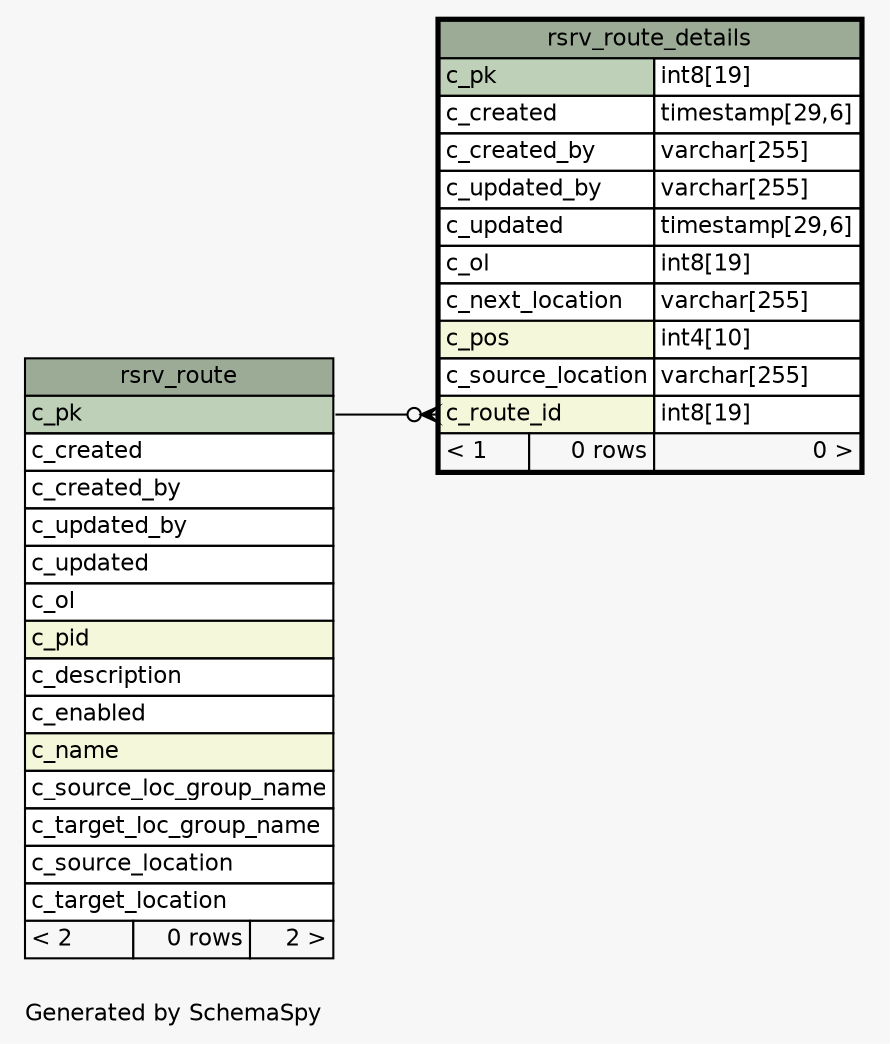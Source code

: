 // dot 2.43.0 on Linux 5.15.0-1033-azure
// SchemaSpy rev Unknown
digraph "oneDegreeRelationshipsDiagram" {
  graph [
    rankdir="RL"
    bgcolor="#f7f7f7"
    label="\nGenerated by SchemaSpy"
    labeljust="l"
    nodesep="0.18"
    ranksep="0.46"
    fontname="Helvetica"
    fontsize="11"
  ];
  node [
    fontname="Helvetica"
    fontsize="11"
    shape="plaintext"
  ];
  edge [
    arrowsize="0.8"
  ];
  "rsrv_route_details":"c_route_id":w -> "rsrv_route":"c_pk":e [arrowhead=none dir=back arrowtail=crowodot];
  "rsrv_route" [
    label=<
    <TABLE BORDER="0" CELLBORDER="1" CELLSPACING="0" BGCOLOR="#ffffff">
      <TR><TD COLSPAN="3" BGCOLOR="#9bab96" ALIGN="CENTER">rsrv_route</TD></TR>
      <TR><TD PORT="c_pk" COLSPAN="3" BGCOLOR="#bed1b8" ALIGN="LEFT">c_pk</TD></TR>
      <TR><TD PORT="c_created" COLSPAN="3" ALIGN="LEFT">c_created</TD></TR>
      <TR><TD PORT="c_created_by" COLSPAN="3" ALIGN="LEFT">c_created_by</TD></TR>
      <TR><TD PORT="c_updated_by" COLSPAN="3" ALIGN="LEFT">c_updated_by</TD></TR>
      <TR><TD PORT="c_updated" COLSPAN="3" ALIGN="LEFT">c_updated</TD></TR>
      <TR><TD PORT="c_ol" COLSPAN="3" ALIGN="LEFT">c_ol</TD></TR>
      <TR><TD PORT="c_pid" COLSPAN="3" BGCOLOR="#f4f7da" ALIGN="LEFT">c_pid</TD></TR>
      <TR><TD PORT="c_description" COLSPAN="3" ALIGN="LEFT">c_description</TD></TR>
      <TR><TD PORT="c_enabled" COLSPAN="3" ALIGN="LEFT">c_enabled</TD></TR>
      <TR><TD PORT="c_name" COLSPAN="3" BGCOLOR="#f4f7da" ALIGN="LEFT">c_name</TD></TR>
      <TR><TD PORT="c_source_loc_group_name" COLSPAN="3" ALIGN="LEFT">c_source_loc_group_name</TD></TR>
      <TR><TD PORT="c_target_loc_group_name" COLSPAN="3" ALIGN="LEFT">c_target_loc_group_name</TD></TR>
      <TR><TD PORT="c_source_location" COLSPAN="3" ALIGN="LEFT">c_source_location</TD></TR>
      <TR><TD PORT="c_target_location" COLSPAN="3" ALIGN="LEFT">c_target_location</TD></TR>
      <TR><TD ALIGN="LEFT" BGCOLOR="#f7f7f7">&lt; 2</TD><TD ALIGN="RIGHT" BGCOLOR="#f7f7f7">0 rows</TD><TD ALIGN="RIGHT" BGCOLOR="#f7f7f7">2 &gt;</TD></TR>
    </TABLE>>
    URL="rsrv_route.html"
    tooltip="rsrv_route"
  ];
  "rsrv_route_details" [
    label=<
    <TABLE BORDER="2" CELLBORDER="1" CELLSPACING="0" BGCOLOR="#ffffff">
      <TR><TD COLSPAN="3" BGCOLOR="#9bab96" ALIGN="CENTER">rsrv_route_details</TD></TR>
      <TR><TD PORT="c_pk" COLSPAN="2" BGCOLOR="#bed1b8" ALIGN="LEFT">c_pk</TD><TD PORT="c_pk.type" ALIGN="LEFT">int8[19]</TD></TR>
      <TR><TD PORT="c_created" COLSPAN="2" ALIGN="LEFT">c_created</TD><TD PORT="c_created.type" ALIGN="LEFT">timestamp[29,6]</TD></TR>
      <TR><TD PORT="c_created_by" COLSPAN="2" ALIGN="LEFT">c_created_by</TD><TD PORT="c_created_by.type" ALIGN="LEFT">varchar[255]</TD></TR>
      <TR><TD PORT="c_updated_by" COLSPAN="2" ALIGN="LEFT">c_updated_by</TD><TD PORT="c_updated_by.type" ALIGN="LEFT">varchar[255]</TD></TR>
      <TR><TD PORT="c_updated" COLSPAN="2" ALIGN="LEFT">c_updated</TD><TD PORT="c_updated.type" ALIGN="LEFT">timestamp[29,6]</TD></TR>
      <TR><TD PORT="c_ol" COLSPAN="2" ALIGN="LEFT">c_ol</TD><TD PORT="c_ol.type" ALIGN="LEFT">int8[19]</TD></TR>
      <TR><TD PORT="c_next_location" COLSPAN="2" ALIGN="LEFT">c_next_location</TD><TD PORT="c_next_location.type" ALIGN="LEFT">varchar[255]</TD></TR>
      <TR><TD PORT="c_pos" COLSPAN="2" BGCOLOR="#f4f7da" ALIGN="LEFT">c_pos</TD><TD PORT="c_pos.type" ALIGN="LEFT">int4[10]</TD></TR>
      <TR><TD PORT="c_source_location" COLSPAN="2" ALIGN="LEFT">c_source_location</TD><TD PORT="c_source_location.type" ALIGN="LEFT">varchar[255]</TD></TR>
      <TR><TD PORT="c_route_id" COLSPAN="2" BGCOLOR="#f4f7da" ALIGN="LEFT">c_route_id</TD><TD PORT="c_route_id.type" ALIGN="LEFT">int8[19]</TD></TR>
      <TR><TD ALIGN="LEFT" BGCOLOR="#f7f7f7">&lt; 1</TD><TD ALIGN="RIGHT" BGCOLOR="#f7f7f7">0 rows</TD><TD ALIGN="RIGHT" BGCOLOR="#f7f7f7">0 &gt;</TD></TR>
    </TABLE>>
    URL="rsrv_route_details.html"
    tooltip="rsrv_route_details"
  ];
}
